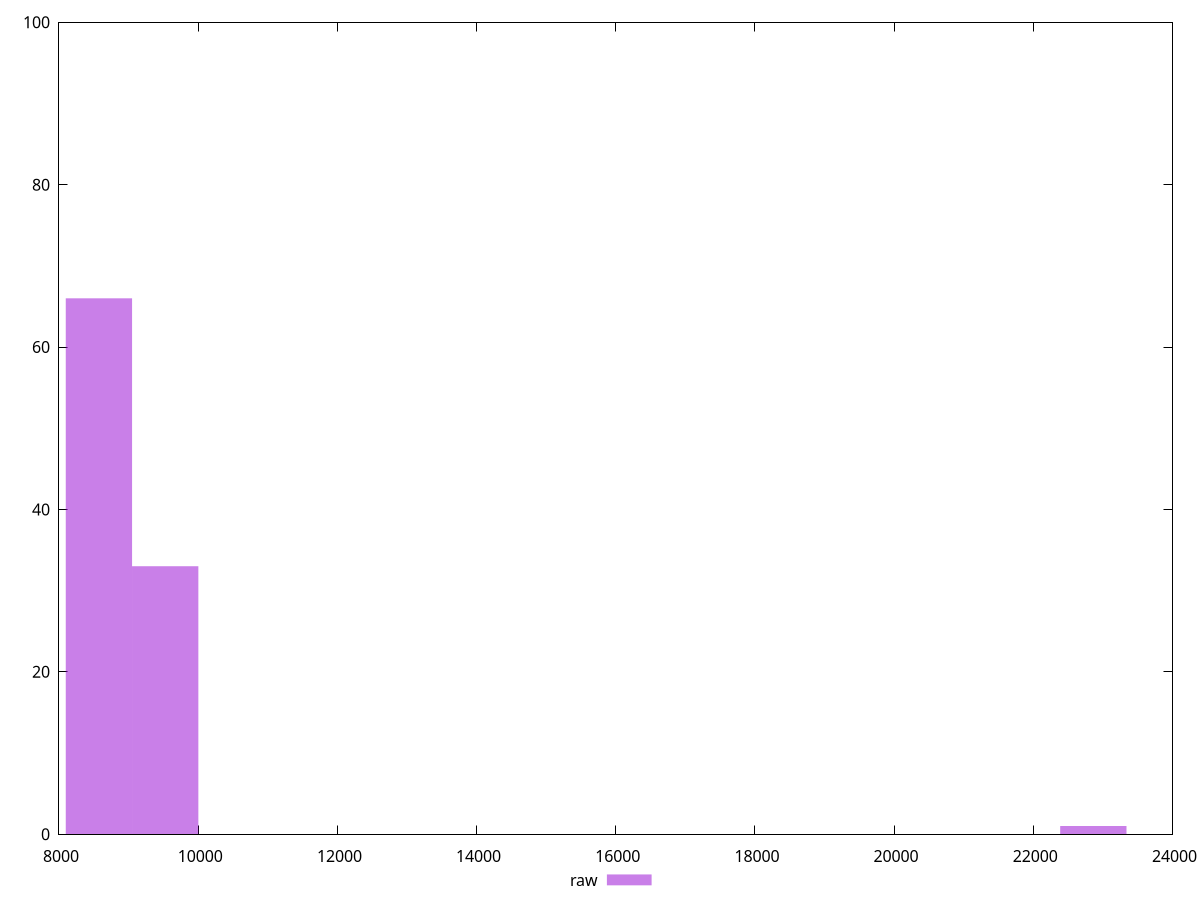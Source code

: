 reset
set terminal svg size 640, 490 enhanced background rgb 'white'
set output "report_00007_2020-12-11T15:55:29.892Z/largest-contentful-paint/samples/pages+cached+noadtech/raw/histogram.svg"

$raw <<EOF
9526.082036881286 33
8573.473833193157 66
22862.596888515083 1
EOF

set key outside below
set boxwidth 952.6082036881285
set yrange [0:100]
set style fill transparent solid 0.5 noborder

plot \
  $raw title "raw" with boxes, \


reset